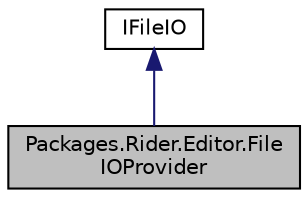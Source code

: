 digraph "Packages.Rider.Editor.FileIOProvider"
{
 // LATEX_PDF_SIZE
  edge [fontname="Helvetica",fontsize="10",labelfontname="Helvetica",labelfontsize="10"];
  node [fontname="Helvetica",fontsize="10",shape=record];
  Node1 [label="Packages.Rider.Editor.File\lIOProvider",height=0.2,width=0.4,color="black", fillcolor="grey75", style="filled", fontcolor="black",tooltip=" "];
  Node2 -> Node1 [dir="back",color="midnightblue",fontsize="10",style="solid",fontname="Helvetica"];
  Node2 [label="IFileIO",height=0.2,width=0.4,color="black", fillcolor="white", style="filled",URL="$interface_packages_1_1_rider_1_1_editor_1_1_i_file_i_o.html",tooltip=" "];
}
